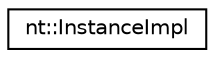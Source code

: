 digraph "Graphical Class Hierarchy"
{
  edge [fontname="Helvetica",fontsize="10",labelfontname="Helvetica",labelfontsize="10"];
  node [fontname="Helvetica",fontsize="10",shape=record];
  rankdir="LR";
  Node1 [label="nt::InstanceImpl",height=0.2,width=0.4,color="black", fillcolor="white", style="filled",URL="$classnt_1_1InstanceImpl.html"];
}
